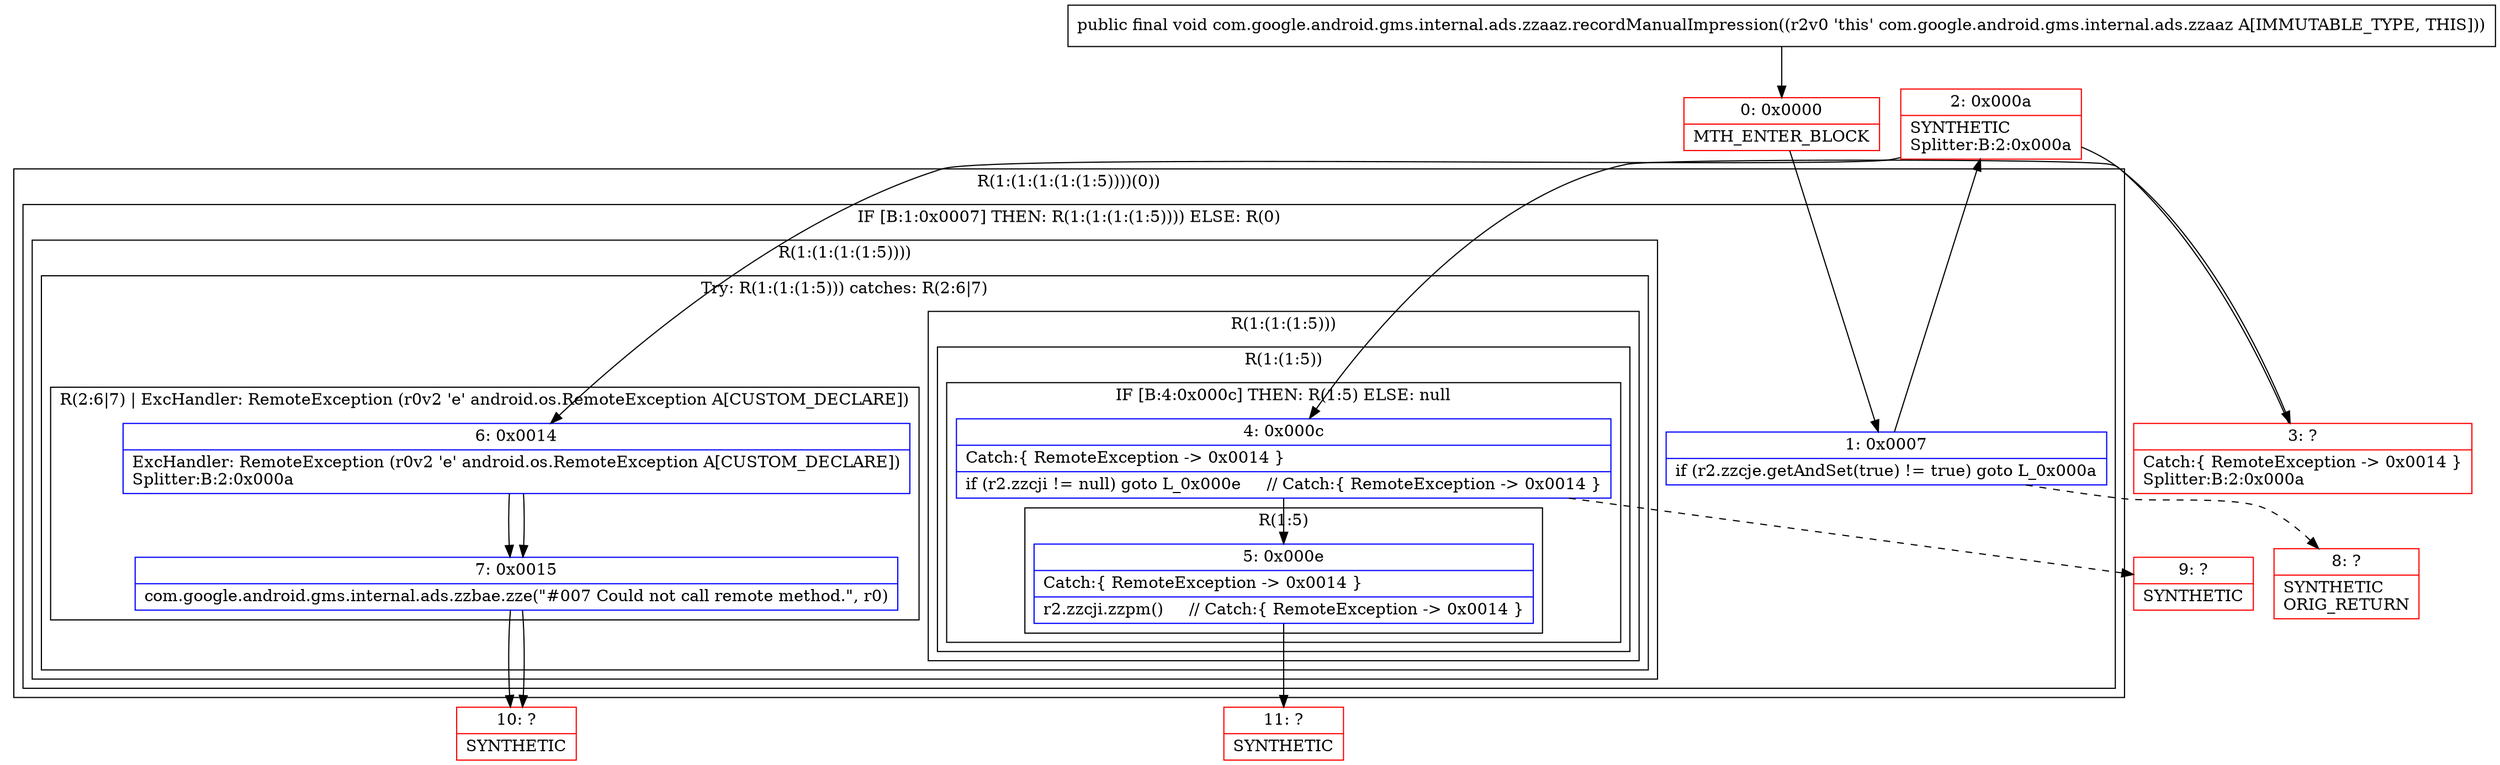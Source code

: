 digraph "CFG forcom.google.android.gms.internal.ads.zzaaz.recordManualImpression()V" {
subgraph cluster_Region_1989089565 {
label = "R(1:(1:(1:(1:(1:5))))(0))";
node [shape=record,color=blue];
subgraph cluster_IfRegion_1160294523 {
label = "IF [B:1:0x0007] THEN: R(1:(1:(1:(1:5)))) ELSE: R(0)";
node [shape=record,color=blue];
Node_1 [shape=record,label="{1\:\ 0x0007|if (r2.zzcje.getAndSet(true) != true) goto L_0x000a\l}"];
subgraph cluster_Region_841137773 {
label = "R(1:(1:(1:(1:5))))";
node [shape=record,color=blue];
subgraph cluster_TryCatchRegion_469120499 {
label = "Try: R(1:(1:(1:5))) catches: R(2:6|7)";
node [shape=record,color=blue];
subgraph cluster_Region_356483169 {
label = "R(1:(1:(1:5)))";
node [shape=record,color=blue];
subgraph cluster_Region_353653205 {
label = "R(1:(1:5))";
node [shape=record,color=blue];
subgraph cluster_IfRegion_845305036 {
label = "IF [B:4:0x000c] THEN: R(1:5) ELSE: null";
node [shape=record,color=blue];
Node_4 [shape=record,label="{4\:\ 0x000c|Catch:\{ RemoteException \-\> 0x0014 \}\l|if (r2.zzcji != null) goto L_0x000e     \/\/ Catch:\{ RemoteException \-\> 0x0014 \}\l}"];
subgraph cluster_Region_412202718 {
label = "R(1:5)";
node [shape=record,color=blue];
Node_5 [shape=record,label="{5\:\ 0x000e|Catch:\{ RemoteException \-\> 0x0014 \}\l|r2.zzcji.zzpm()     \/\/ Catch:\{ RemoteException \-\> 0x0014 \}\l}"];
}
}
}
}
subgraph cluster_Region_1908670757 {
label = "R(2:6|7) | ExcHandler: RemoteException (r0v2 'e' android.os.RemoteException A[CUSTOM_DECLARE])\l";
node [shape=record,color=blue];
Node_6 [shape=record,label="{6\:\ 0x0014|ExcHandler: RemoteException (r0v2 'e' android.os.RemoteException A[CUSTOM_DECLARE])\lSplitter:B:2:0x000a\l}"];
Node_7 [shape=record,label="{7\:\ 0x0015|com.google.android.gms.internal.ads.zzbae.zze(\"#007 Could not call remote method.\", r0)\l}"];
}
}
}
subgraph cluster_Region_1189702705 {
label = "R(0)";
node [shape=record,color=blue];
}
}
}
subgraph cluster_Region_1908670757 {
label = "R(2:6|7) | ExcHandler: RemoteException (r0v2 'e' android.os.RemoteException A[CUSTOM_DECLARE])\l";
node [shape=record,color=blue];
Node_6 [shape=record,label="{6\:\ 0x0014|ExcHandler: RemoteException (r0v2 'e' android.os.RemoteException A[CUSTOM_DECLARE])\lSplitter:B:2:0x000a\l}"];
Node_7 [shape=record,label="{7\:\ 0x0015|com.google.android.gms.internal.ads.zzbae.zze(\"#007 Could not call remote method.\", r0)\l}"];
}
Node_0 [shape=record,color=red,label="{0\:\ 0x0000|MTH_ENTER_BLOCK\l}"];
Node_2 [shape=record,color=red,label="{2\:\ 0x000a|SYNTHETIC\lSplitter:B:2:0x000a\l}"];
Node_3 [shape=record,color=red,label="{3\:\ ?|Catch:\{ RemoteException \-\> 0x0014 \}\lSplitter:B:2:0x000a\l}"];
Node_8 [shape=record,color=red,label="{8\:\ ?|SYNTHETIC\lORIG_RETURN\l}"];
Node_9 [shape=record,color=red,label="{9\:\ ?|SYNTHETIC\l}"];
Node_10 [shape=record,color=red,label="{10\:\ ?|SYNTHETIC\l}"];
Node_11 [shape=record,color=red,label="{11\:\ ?|SYNTHETIC\l}"];
MethodNode[shape=record,label="{public final void com.google.android.gms.internal.ads.zzaaz.recordManualImpression((r2v0 'this' com.google.android.gms.internal.ads.zzaaz A[IMMUTABLE_TYPE, THIS])) }"];
MethodNode -> Node_0;
Node_1 -> Node_2;
Node_1 -> Node_8[style=dashed];
Node_4 -> Node_5;
Node_4 -> Node_9[style=dashed];
Node_5 -> Node_11;
Node_6 -> Node_7;
Node_7 -> Node_10;
Node_6 -> Node_7;
Node_7 -> Node_10;
Node_0 -> Node_1;
Node_2 -> Node_3;
Node_2 -> Node_6;
Node_3 -> Node_4;
}

